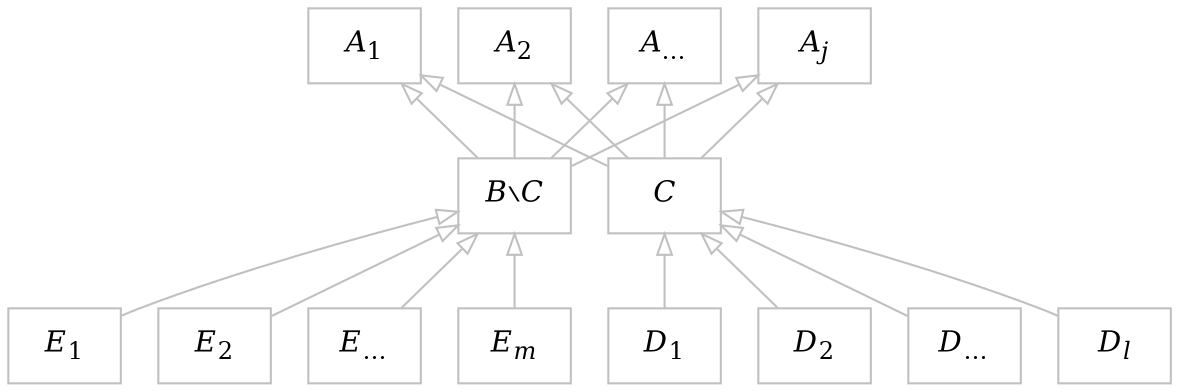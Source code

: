 digraph g {
	node [ shape = "box" color = "gray" ]
	edge [ arrowhead = "none" arrowtail = "onormal" dir = "back" color = "gray" ]

	{ rank = same
	  a1 [ label = <<i>A</i><sub>1</sub>> ]
	  a2 [ label = <<i>A</i><sub>2</sub>> ]
	  adots [ label = <<i>A</i><sub>&hellip;</sub>> ]
	  aj [ label = <<i>A</i><sub><i>j</i></sub>> ]
	}

	a1 -> a2 -> adots -> aj [ style = "invis" ]

	{ rank = same
	  bmc [ label = <<i>B</i>&#8726;<i>C</i>> ]
	  c [ label = <<i>C</i>> ]
	}

	bmc -> c [ style = "invis" ]
	
	{ rank = same
	  d1 [ label = <<i>D</i><sub>1</sub>> ]
	  d2 [ label = <<i>D</i><sub>2</sub>> ]
	  ddots [ label = <<i>D</i><sub>&hellip;</sub>> ]
	  dl [ label = <<i>D</i><sub><i>l</i></sub>> ]
	}

	d1 -> d2 -> ddots -> dl [ style = "invis" ]

	{ rank = same
	  e1 [ label = <<i>E</i><sub>1</sub>> ]
	  e2 [ label = <<i>E</i><sub>2</sub>> ]
	  edots [ label = <<i>E</i><sub>&hellip;</sub>> ]
	  em [ label = <<i>E</i><sub><i>m</i></sub>> ]
	}

	e1 -> e2 -> edots -> em -> c [ style = "invis" ]

	a1 -> bmc
	a2 -> bmc
	adots -> bmc
	aj -> bmc

	a1 -> c
	a2 -> c
	adots -> c
	aj -> c

	bmc -> e1
	bmc -> e2
	bmc -> edots
	bmc -> em
	
	c -> d1
	c -> d2
	c -> ddots
	c -> dl
}